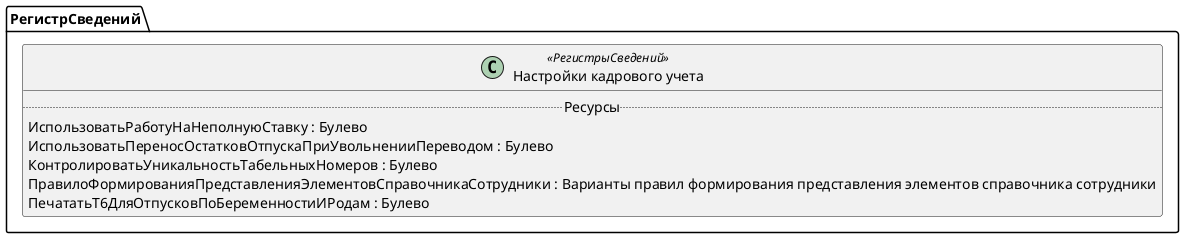 ﻿@startuml НастройкиКадровогоУчета
'!include templates.wsd
'..\include templates.wsd
class РегистрСведений.НастройкиКадровогоУчета as "Настройки кадрового учета" <<РегистрыСведений>>
{
..Ресурсы..
ИспользоватьРаботуНаНеполнуюСтавку : Булево
ИспользоватьПереносОстатковОтпускаПриУвольненииПереводом : Булево
КонтролироватьУникальностьТабельныхНомеров : Булево
ПравилоФормированияПредставленияЭлементовСправочникаСотрудники : Варианты правил формирования представления элементов справочника сотрудники
ПечататьТ6ДляОтпусковПоБеременностиИРодам : Булево
}
@enduml
